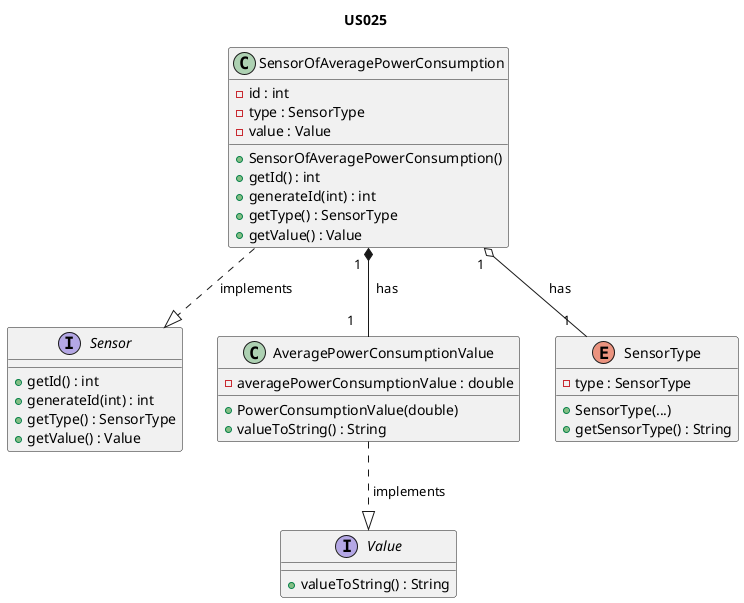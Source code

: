 @startuml

title US025

/'
As Product Owner, I want the system to have a type of sensor that gives the
power consumption in a given instant (W).
'/

interface Sensor {
    + getId() : int
    + generateId(int) : int
    + getType() : SensorType
    + getValue() : Value
}

class SensorOfAveragePowerConsumption {
    - id : int
    - type : SensorType
    - value : Value
    + SensorOfAveragePowerConsumption()
    + getId() : int
    + generateId(int) : int
    + getType() : SensorType
    + getValue() : Value
}

interface Value {
    + valueToString() : String
}

class AveragePowerConsumptionValue {
    - averagePowerConsumptionValue : double
    + PowerConsumptionValue(double)
    + valueToString() : String
}

enum SensorType {
    - type : SensorType
    + SensorType(...)
    + getSensorType() : String
}

SensorOfAveragePowerConsumption ..|> Sensor : " implements       "
AveragePowerConsumptionValue ..|> Value : " implements"
SensorOfAveragePowerConsumption "1  " *-- "1    " AveragePowerConsumptionValue :  "  has"
SensorOfAveragePowerConsumption "1  " o-- "1  " SensorType :  "  has"


@enduml